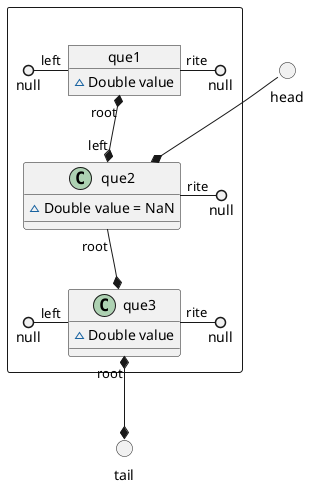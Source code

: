 @startuml

() head
() tail

package " " <<Rectangle>>{

        head --*  que2

    object que1{
        ~ Double value
    }
        null ()- "left" que1
        que1 "rite" -() null
        que1 "root" *--* "left" que2

    object que2{
        ~ Double value = NaN
    }
        que2 "rite" -() null
        que2 "root" --*  que3

    object que3{
        ~ Double value
    }
        null ()- "left" que3
        que3 "rite" -() null
        que3 "root" *--* tail

}
@enduml
